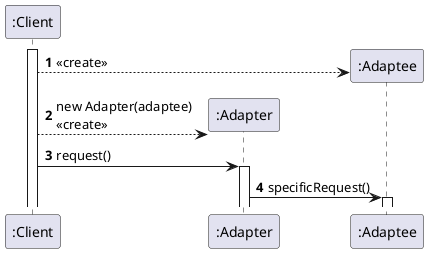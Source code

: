 @startuml adapter
autonumber

participant ":Client" as client
participant ":Adapter" as adapter
participant ":Adaptee" as adaptee

activate client
client --> adaptee ** : <<create>>
client --> adapter ** : new Adapter(adaptee)\n<<create>>
client -> adapter : request()
activate adapter
adapter -> adaptee : specificRequest()
activate adaptee
@enduml
